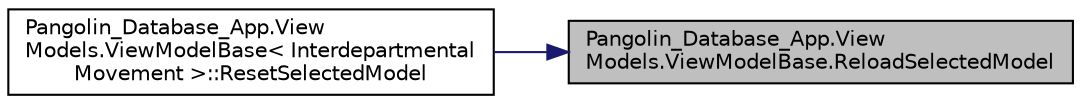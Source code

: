 digraph "Pangolin_Database_App.ViewModels.ViewModelBase.ReloadSelectedModel"
{
 // LATEX_PDF_SIZE
  edge [fontname="Helvetica",fontsize="10",labelfontname="Helvetica",labelfontsize="10"];
  node [fontname="Helvetica",fontsize="10",shape=record];
  rankdir="RL";
  Node1 [label="Pangolin_Database_App.View\lModels.ViewModelBase.ReloadSelectedModel",height=0.2,width=0.4,color="black", fillcolor="grey75", style="filled", fontcolor="black",tooltip="Reloads the selected model"];
  Node1 -> Node2 [dir="back",color="midnightblue",fontsize="10",style="solid",fontname="Helvetica"];
  Node2 [label="Pangolin_Database_App.View\lModels.ViewModelBase\< Interdepartmental\lMovement \>::ResetSelectedModel",height=0.2,width=0.4,color="black", fillcolor="white", style="filled",URL="$class_pangolin___database___app_1_1_view_models_1_1_view_model_base.html#ab4102fa22398188cf6d2447791ef5429",tooltip="Resets selected model"];
}
